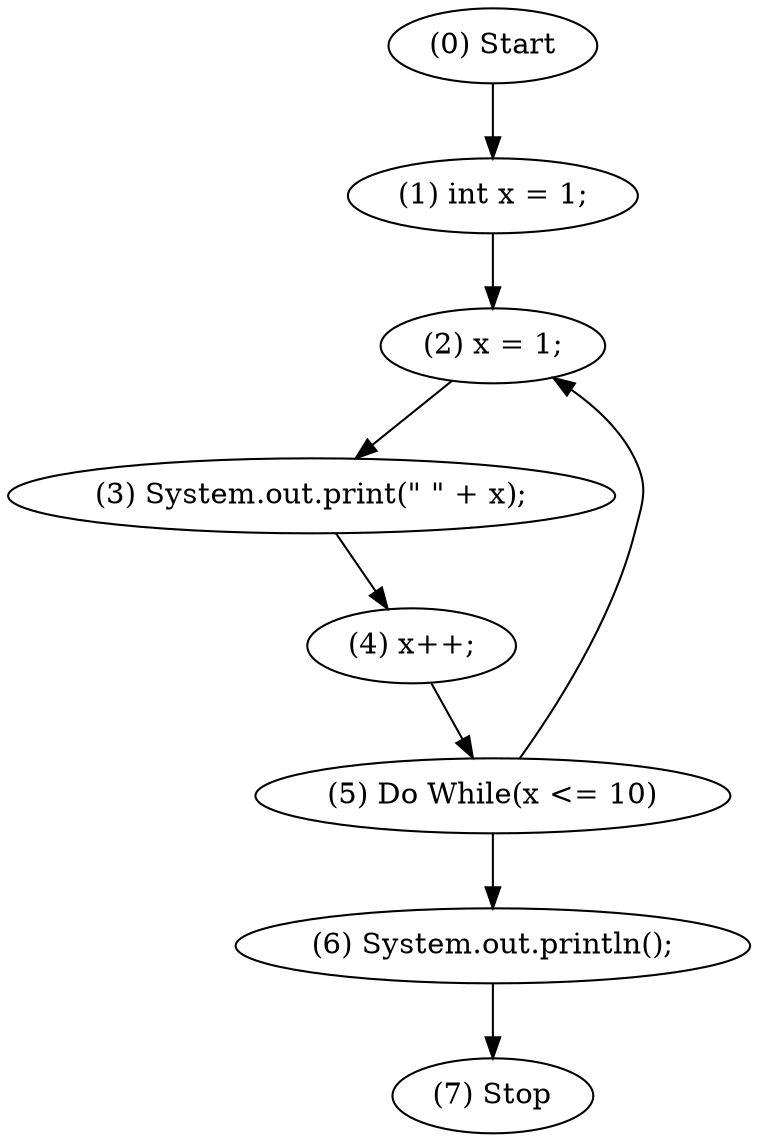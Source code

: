 digraph G {
"(0) Start" -> "(1) int x = 1;""(1) int x = 1;" -> "(2) x = 1;""(2) x = 1;" -> "(3) System.out.print(\" \" + x);""(3) System.out.print(\" \" + x);" -> "(4) x++;""(4) x++;" -> "(5) Do While(x <= 10)""(5) Do While(x <= 10)" -> "(2) x = 1;""(5) Do While(x <= 10)" -> "(6) System.out.println();""(6) System.out.println();" -> "(7) Stop"}
